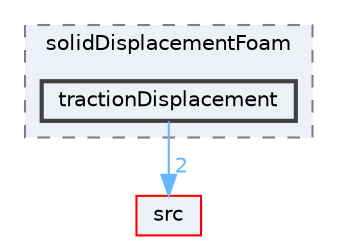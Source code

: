 digraph "applications/solvers/stressAnalysis/solidDisplacementFoam/tractionDisplacement"
{
 // LATEX_PDF_SIZE
  bgcolor="transparent";
  edge [fontname=Helvetica,fontsize=10,labelfontname=Helvetica,labelfontsize=10];
  node [fontname=Helvetica,fontsize=10,shape=box,height=0.2,width=0.4];
  compound=true
  subgraph clusterdir_7ea3f7dfc8497c6b2ba5ad1ea80f5b62 {
    graph [ bgcolor="#edf0f7", pencolor="grey50", label="solidDisplacementFoam", fontname=Helvetica,fontsize=10 style="filled,dashed", URL="dir_7ea3f7dfc8497c6b2ba5ad1ea80f5b62.html",tooltip=""]
  dir_907233868b146455d359ed189a070140 [label="tractionDisplacement", fillcolor="#edf0f7", color="grey25", style="filled,bold", URL="dir_907233868b146455d359ed189a070140.html",tooltip=""];
  }
  dir_68267d1309a1af8e8297ef4c3efbcdba [label="src", fillcolor="#edf0f7", color="red", style="filled", URL="dir_68267d1309a1af8e8297ef4c3efbcdba.html",tooltip=""];
  dir_907233868b146455d359ed189a070140->dir_68267d1309a1af8e8297ef4c3efbcdba [headlabel="2", labeldistance=1.5 headhref="dir_004088_003729.html" href="dir_004088_003729.html" color="steelblue1" fontcolor="steelblue1"];
}
